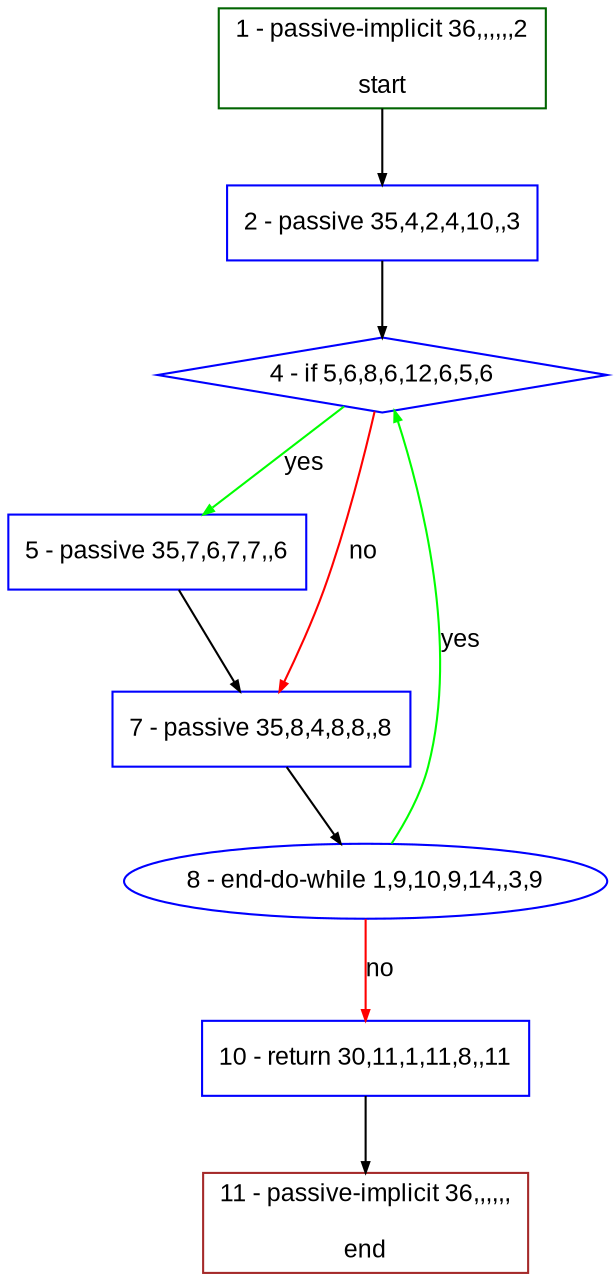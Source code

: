 digraph "" {
  graph [fillcolor="#FFFFCC", label="", bgcolor="white", fontsize="12", pack="true", compound="true", style="rounded,filled", fontname="Arial", packmode="clust"];
  node [node_initialized="no", fillcolor="white", label="", fontsize="12", shape="rectangle", color="grey", fixedsize="false", style="filled", compound="true", fontname="Arial"];
  edge [dir="forward", label="", arrowsize="0.5", fontsize="12", arrowhead="normal", arrowtail="none", lhead="", color="black", ltail="", compound="true", fontcolor="black", fontname="Arial"];
  __N1 [fillcolor="#ffffff", label="2 - passive 35,4,2,4,10,,3", shape="box", color="#0000ff", style="filled"];
  __N2 [fillcolor="#ffffff", label="1 - passive-implicit 36,,,,,,2\n\nstart", shape="box", color="#006400", style="filled"];
  __N3 [fillcolor="#ffffff", label="4 - if 5,6,8,6,12,6,5,6", shape="diamond", color="#0000ff", style="filled"];
  __N4 [fillcolor="#ffffff", label="5 - passive 35,7,6,7,7,,6", shape="box", color="#0000ff", style="filled"];
  __N5 [fillcolor="#ffffff", label="7 - passive 35,8,4,8,8,,8", shape="box", color="#0000ff", style="filled"];
  __N6 [fillcolor="#ffffff", label="8 - end-do-while 1,9,10,9,14,,3,9", shape="oval", color="#0000ff", style="filled"];
  __N7 [fillcolor="#ffffff", label="10 - return 30,11,1,11,8,,11", shape="box", color="#0000ff", style="filled"];
  __N8 [fillcolor="#ffffff", label="11 - passive-implicit 36,,,,,,\n\nend", shape="box", color="#a52a2a", style="filled"];
  __N2 -> __N1 [dir="forward", label="", arrowhead="normal", arrowtail="none", color="#000000"];
  __N1 -> __N3 [dir="forward", label="", arrowhead="normal", arrowtail="none", color="#000000"];
  __N3 -> __N4 [dir="forward", label="yes", arrowhead="normal", arrowtail="none", color="#00ff00"];
  __N3 -> __N5 [dir="forward", label="no", arrowhead="normal", arrowtail="none", color="#ff0000"];
  __N4 -> __N5 [dir="forward", label="", arrowhead="normal", arrowtail="none", color="#000000"];
  __N5 -> __N6 [dir="forward", label="", arrowhead="normal", arrowtail="none", color="#000000"];
  __N6 -> __N3 [dir="forward", label="yes", arrowhead="normal", arrowtail="none", color="#00ff00"];
  __N6 -> __N7 [dir="forward", label="no", arrowhead="normal", arrowtail="none", color="#ff0000"];
  __N7 -> __N8 [dir="forward", label="", arrowhead="normal", arrowtail="none", color="#000000"];
}
